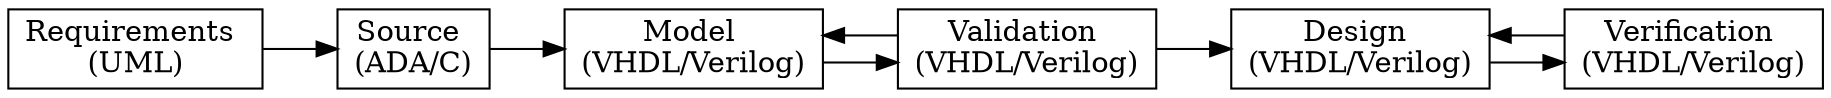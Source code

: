 digraph Project {
  // Introduction
  graph [rankdir = LR, splines=ortho];
  node[shape=record];

  // Blocks
  Requirements[label="Requirements \n(UML)"];
  Source[label="Source \n(ADA/C)"];
  Model[label="Model \n(VHDL/Verilog)"];
  Validation[label="Validation \n(VHDL/Verilog)"];
  Design[label="Design \n(VHDL/Verilog)"];
  Verification[label="Verification \n(VHDL/Verilog)"];

  // Sequence
  Requirements -> Source;
  Source -> Model;
  Model -> Validation;
  Validation -> Design;
  Design -> Verification;

  // Feedback
  Validation -> Model;
  Verification -> Design;
}
